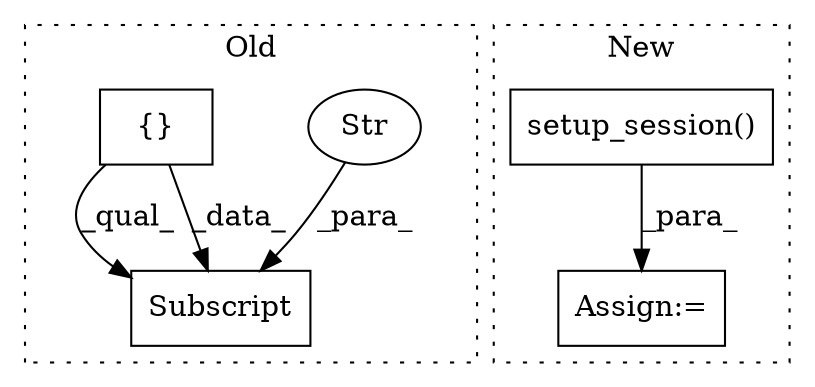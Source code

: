 digraph G {
subgraph cluster0 {
1 [label="Subscript" a="63" s="1283,0" l="14,0" shape="box"];
3 [label="Str" a="66" s="1290" l="6" shape="ellipse"];
4 [label="{}" a="95" s="1254,1255" l="2,1" shape="box"];
label = "Old";
style="dotted";
}
subgraph cluster1 {
2 [label="setup_session()" a="75" s="1212,1234" l="18,1" shape="box"];
5 [label="Assign:=" a="68" s="1185" l="3" shape="box"];
label = "New";
style="dotted";
}
2 -> 5 [label="_para_"];
3 -> 1 [label="_para_"];
4 -> 1 [label="_qual_"];
4 -> 1 [label="_data_"];
}